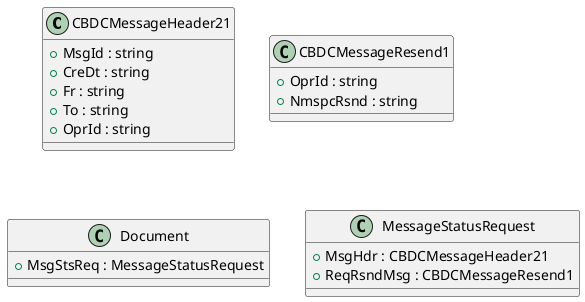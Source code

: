 @startuml

class CBDCMessageHeader21 {
    +MsgId : string
    +CreDt : string
    +Fr : string
    +To : string
    +OprId : string
}
class CBDCMessageResend1 {
    +OprId : string
    +NmspcRsnd : string
}
class Document {
    +MsgStsReq : MessageStatusRequest
}
class MessageStatusRequest {
    +MsgHdr : CBDCMessageHeader21
    +ReqRsndMsg : CBDCMessageResend1
}

@enduml
